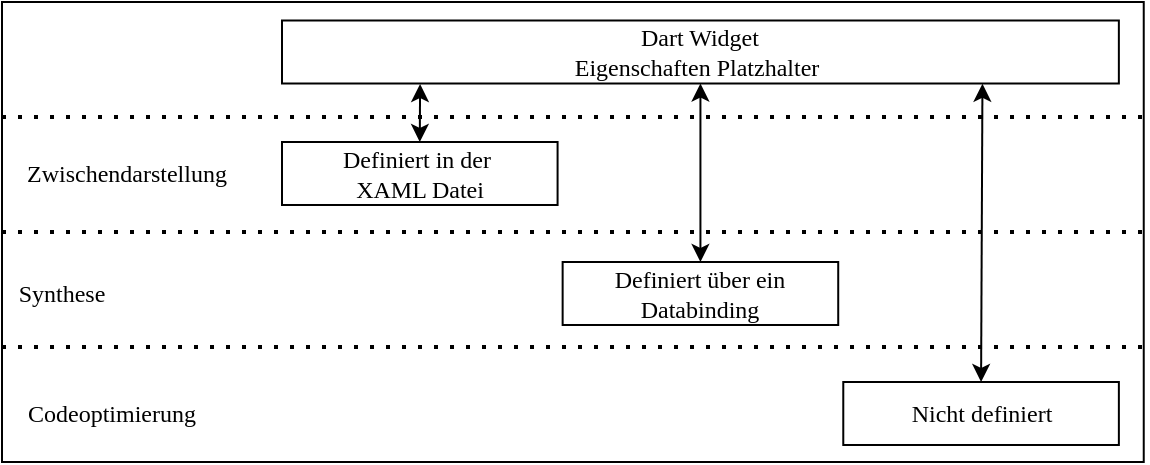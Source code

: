 <mxfile version="14.5.10" type="device"><diagram id="KUf3zDWcr1ltvB6iVYaA" name="Page-1"><mxGraphModel dx="667" dy="752" grid="1" gridSize="10" guides="1" tooltips="1" connect="1" arrows="1" fold="1" page="1" pageScale="1" pageWidth="827" pageHeight="1169" math="0" shadow="0"><root><mxCell id="0"/><mxCell id="1" parent="0"/><mxCell id="ZI0W4v7TwiOzvscDSiUt-1" value="" style="rounded=0;whiteSpace=wrap;html=1;fontFamily=Times New Roman;" vertex="1" parent="1"><mxGeometry x="80" y="80" width="570.87" height="230" as="geometry"/></mxCell><mxCell id="ZI0W4v7TwiOzvscDSiUt-2" value="Dart Widget&lt;br&gt;Eigenschaften Platzhalter&amp;nbsp;" style="rounded=0;whiteSpace=wrap;html=1;fontFamily=Times New Roman;" vertex="1" parent="1"><mxGeometry x="220" y="89.25" width="418.43" height="31.5" as="geometry"/></mxCell><mxCell id="ZI0W4v7TwiOzvscDSiUt-3" value="" style="endArrow=none;dashed=1;html=1;dashPattern=1 3;strokeWidth=2;exitX=0;exitY=0.25;exitDx=0;exitDy=0;entryX=1;entryY=0.25;entryDx=0;entryDy=0;fontFamily=Times New Roman;" edge="1" parent="1" source="ZI0W4v7TwiOzvscDSiUt-1" target="ZI0W4v7TwiOzvscDSiUt-1"><mxGeometry width="50" height="50" relative="1" as="geometry"><mxPoint x="430" y="640" as="sourcePoint"/><mxPoint x="480" y="590" as="targetPoint"/></mxGeometry></mxCell><mxCell id="ZI0W4v7TwiOzvscDSiUt-4" value="" style="endArrow=none;dashed=1;html=1;dashPattern=1 3;strokeWidth=2;exitX=0;exitY=0.5;exitDx=0;exitDy=0;entryX=1;entryY=0.5;entryDx=0;entryDy=0;fontFamily=Times New Roman;" edge="1" parent="1" source="ZI0W4v7TwiOzvscDSiUt-1" target="ZI0W4v7TwiOzvscDSiUt-1"><mxGeometry width="50" height="50" relative="1" as="geometry"><mxPoint x="180" y="620" as="sourcePoint"/><mxPoint x="230" y="570" as="targetPoint"/></mxGeometry></mxCell><mxCell id="ZI0W4v7TwiOzvscDSiUt-5" value="" style="endArrow=none;dashed=1;html=1;dashPattern=1 3;strokeWidth=2;exitX=0;exitY=0.75;exitDx=0;exitDy=0;entryX=1;entryY=0.75;entryDx=0;entryDy=0;fontFamily=Times New Roman;" edge="1" parent="1" source="ZI0W4v7TwiOzvscDSiUt-1" target="ZI0W4v7TwiOzvscDSiUt-1"><mxGeometry width="50" height="50" relative="1" as="geometry"><mxPoint x="210" y="650" as="sourcePoint"/><mxPoint x="260" y="600" as="targetPoint"/></mxGeometry></mxCell><mxCell id="ZI0W4v7TwiOzvscDSiUt-6" value="Definiert in der&amp;nbsp;&lt;br&gt;XAML Datei" style="rounded=0;whiteSpace=wrap;html=1;fontFamily=Times New Roman;" vertex="1" parent="1"><mxGeometry x="220" y="150" width="137.79" height="31.496" as="geometry"/></mxCell><mxCell id="ZI0W4v7TwiOzvscDSiUt-7" value="Definiert über ein&lt;br&gt;Databinding" style="rounded=0;whiteSpace=wrap;html=1;fontFamily=Times New Roman;" vertex="1" parent="1"><mxGeometry x="360.32" y="210" width="137.79" height="31.496" as="geometry"/></mxCell><mxCell id="ZI0W4v7TwiOzvscDSiUt-8" value="Nicht definiert" style="rounded=0;whiteSpace=wrap;html=1;fontFamily=Times New Roman;" vertex="1" parent="1"><mxGeometry x="500.64" y="270" width="137.795" height="31.496" as="geometry"/></mxCell><mxCell id="ZI0W4v7TwiOzvscDSiUt-9" value="" style="endArrow=classic;html=1;exitX=0.5;exitY=0;exitDx=0;exitDy=0;entryX=0.165;entryY=1.009;entryDx=0;entryDy=0;entryPerimeter=0;endFill=1;startArrow=classic;startFill=1;fontFamily=Times New Roman;" edge="1" parent="1" source="ZI0W4v7TwiOzvscDSiUt-6" target="ZI0W4v7TwiOzvscDSiUt-2"><mxGeometry width="50" height="50" relative="1" as="geometry"><mxPoint x="258" y="559.25" as="sourcePoint"/><mxPoint x="308" y="509.25" as="targetPoint"/></mxGeometry></mxCell><mxCell id="ZI0W4v7TwiOzvscDSiUt-11" value="" style="endArrow=classic;html=1;exitX=0.5;exitY=0;exitDx=0;exitDy=0;entryX=0.5;entryY=1;entryDx=0;entryDy=0;endFill=1;startArrow=classic;startFill=1;fontFamily=Times New Roman;" edge="1" parent="1" source="ZI0W4v7TwiOzvscDSiUt-7" target="ZI0W4v7TwiOzvscDSiUt-2"><mxGeometry width="50" height="50" relative="1" as="geometry"><mxPoint x="369.998" y="261.68" as="sourcePoint"/><mxPoint x="370.46" y="230.0" as="targetPoint"/></mxGeometry></mxCell><mxCell id="ZI0W4v7TwiOzvscDSiUt-12" value="" style="endArrow=classic;html=1;exitX=0.5;exitY=0;exitDx=0;exitDy=0;entryX=0.837;entryY=1.005;entryDx=0;entryDy=0;entryPerimeter=0;endFill=1;startArrow=classic;startFill=1;fontFamily=Times New Roman;" edge="1" parent="1" source="ZI0W4v7TwiOzvscDSiUt-8" target="ZI0W4v7TwiOzvscDSiUt-2"><mxGeometry width="50" height="50" relative="1" as="geometry"><mxPoint x="569.297" y="352.25" as="sourcePoint"/><mxPoint x="569.3" y="229.25" as="targetPoint"/></mxGeometry></mxCell><mxCell id="ZI0W4v7TwiOzvscDSiUt-13" value="Synthese" style="text;html=1;strokeColor=none;fillColor=none;align=center;verticalAlign=middle;whiteSpace=wrap;rounded=0;fontFamily=Times New Roman;" vertex="1" parent="1"><mxGeometry x="90" y="215.75" width="40" height="20" as="geometry"/></mxCell><mxCell id="ZI0W4v7TwiOzvscDSiUt-15" value="Codeoptimierung" style="text;html=1;strokeColor=none;fillColor=none;align=center;verticalAlign=middle;whiteSpace=wrap;rounded=0;fontFamily=Times New Roman;" vertex="1" parent="1"><mxGeometry x="90" y="275.75" width="90" height="20" as="geometry"/></mxCell><mxCell id="ZI0W4v7TwiOzvscDSiUt-17" value="Zwischendarstellung" style="text;html=1;strokeColor=none;fillColor=none;align=center;verticalAlign=middle;whiteSpace=wrap;rounded=0;fontFamily=Times New Roman;" vertex="1" parent="1"><mxGeometry x="90" y="155.75" width="105" height="20" as="geometry"/></mxCell></root></mxGraphModel></diagram></mxfile>